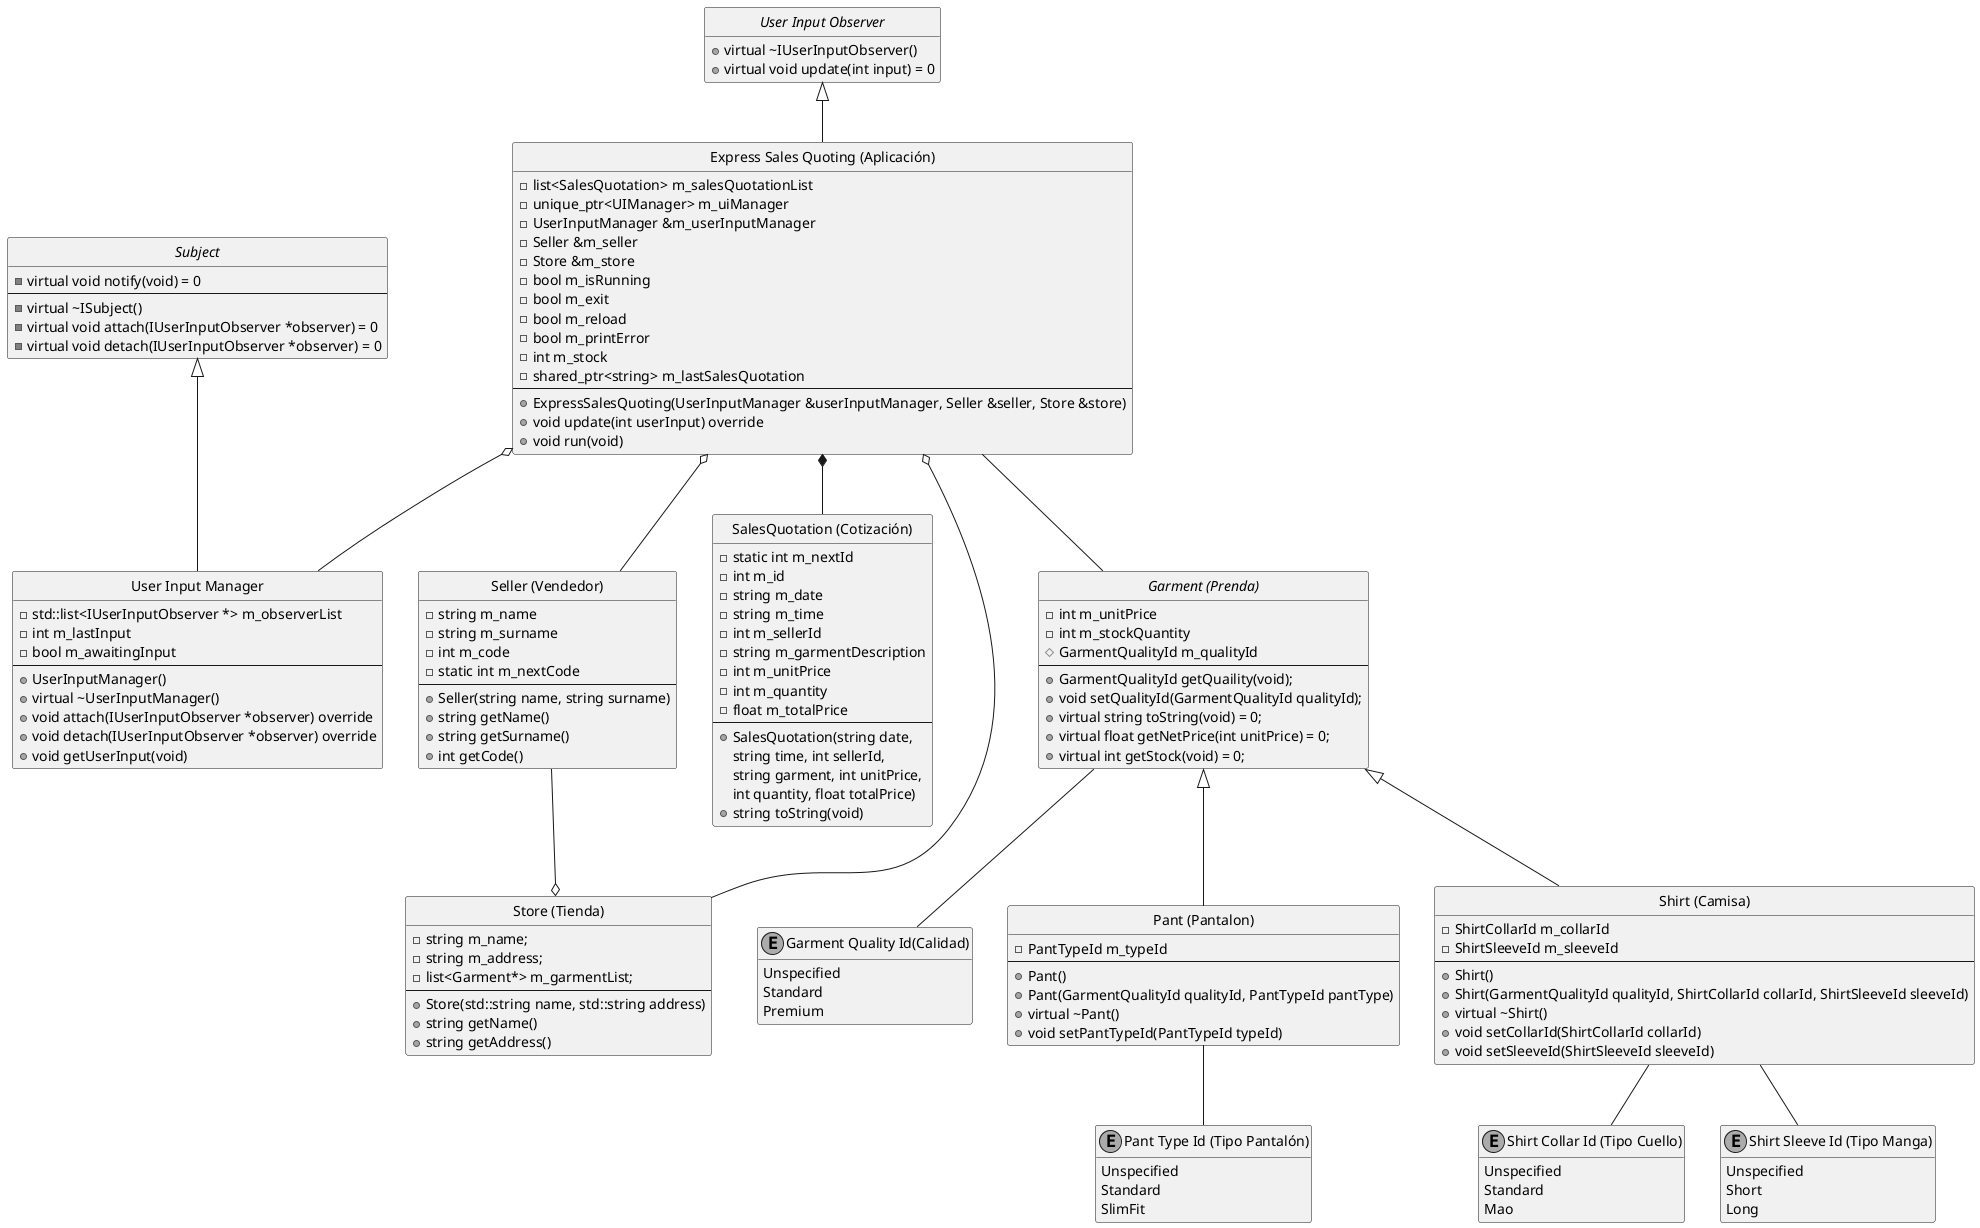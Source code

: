 @startuml classDiagram
skinparam monochrome true
hide circle
show enum circle
hide empty members

class "Seller (Vendedor)" as vend
{
- string m_name
- string m_surname
- int m_code
- static int m_nextCode 
--
+ Seller(string name, string surname)
+ string getName()
+ string getSurname()
+ int getCode()
}

class "SalesQuotation (Cotización)" as cot
{
- static int m_nextId
- int m_id
- string m_date
- string m_time
- int m_sellerId
- string m_garmentDescription
- int m_unitPrice
- int m_quantity
- float m_totalPrice
--
+ SalesQuotation(string date, 
string time, int sellerId,
string garment, int unitPrice,
int quantity, float totalPrice)
+ string toString(void)
}

class "Store (Tienda)" as tienda
{
- string m_name;
- string m_address;
- list<Garment*> m_garmentList;
--
+ Store(std::string name, std::string address)
+ string getName()
+ string getAddress()
}

interface "Garment (Prenda)" as prenda
{
- int m_unitPrice
- int m_stockQuantity
# GarmentQualityId m_qualityId
--
+ GarmentQualityId getQuaility(void);
+ void setQualityId(GarmentQualityId qualityId);
+ virtual string toString(void) = 0;
+ virtual float getNetPrice(int unitPrice) = 0;
+ virtual int getStock(void) = 0;
}

class "Express Sales Quoting (Aplicación)" as app
{
- list<SalesQuotation> m_salesQuotationList
- unique_ptr<UIManager> m_uiManager
- UserInputManager &m_userInputManager
- Seller &m_seller
- Store &m_store
- bool m_isRunning
- bool m_exit
- bool m_reload
- bool m_printError
- int m_stock
- shared_ptr<string> m_lastSalesQuotation
--
+ ExpressSalesQuoting(UserInputManager &userInputManager, Seller &seller, Store &store)
+ void update(int userInput) override
+ void run(void)
}

interface "User Input Observer" as obs
{
+ virtual ~IUserInputObserver()
+ virtual void update(int input) = 0
}

enum "Garment Quality Id(Calidad)" as cal
{
    Unspecified
    Standard
    Premium
}

enum "Pant Type Id (Tipo Pantalón)" as pantId
{
    Unspecified
    Standard
    SlimFit
}

class "Pant (Pantalon)" as pant
{
- PantTypeId m_typeId
--
+ Pant()
+ Pant(GarmentQualityId qualityId, PantTypeId pantType)
+ virtual ~Pant()
+ void setPantTypeId(PantTypeId typeId)
}

class "Shirt (Camisa)" as cam
{
- ShirtCollarId m_collarId
- ShirtSleeveId m_sleeveId
--
+ Shirt()
+ Shirt(GarmentQualityId qualityId, ShirtCollarId collarId, ShirtSleeveId sleeveId)
+ virtual ~Shirt()
+ void setCollarId(ShirtCollarId collarId)
+ void setSleeveId(ShirtSleeveId sleeveId)
}

enum "Shirt Collar Id (Tipo Cuello)" as cuello
{
    Unspecified
    Standard
    Mao
}

enum "Shirt Sleeve Id (Tipo Manga)" as manga
{
    Unspecified
    Short
    Long
}

interface "Subject" as subject
{
- virtual void notify(void) = 0
--
- virtual ~ISubject()
- virtual void attach(IUserInputObserver *observer) = 0
- virtual void detach(IUserInputObserver *observer) = 0
}

class "User Input Manager" as  uim
{
- std::list<IUserInputObserver *> m_observerList
- int m_lastInput
- bool m_awaitingInput
--
+ UserInputManager()
+ virtual ~UserInputManager()
+ void attach(IUserInputObserver *observer) override
+ void detach(IUserInputObserver *observer) override
+ void getUserInput(void)
}

subject <|-- uim
app o-- uim
app o-- vend
vend --o tienda
app o-- tienda
app *-- cot
app -- prenda
obs <|-- app
prenda <|-- cam
prenda <|-- pant
prenda -- cal
cam -- cuello
cam -- manga
pant -- pantId
@enduml